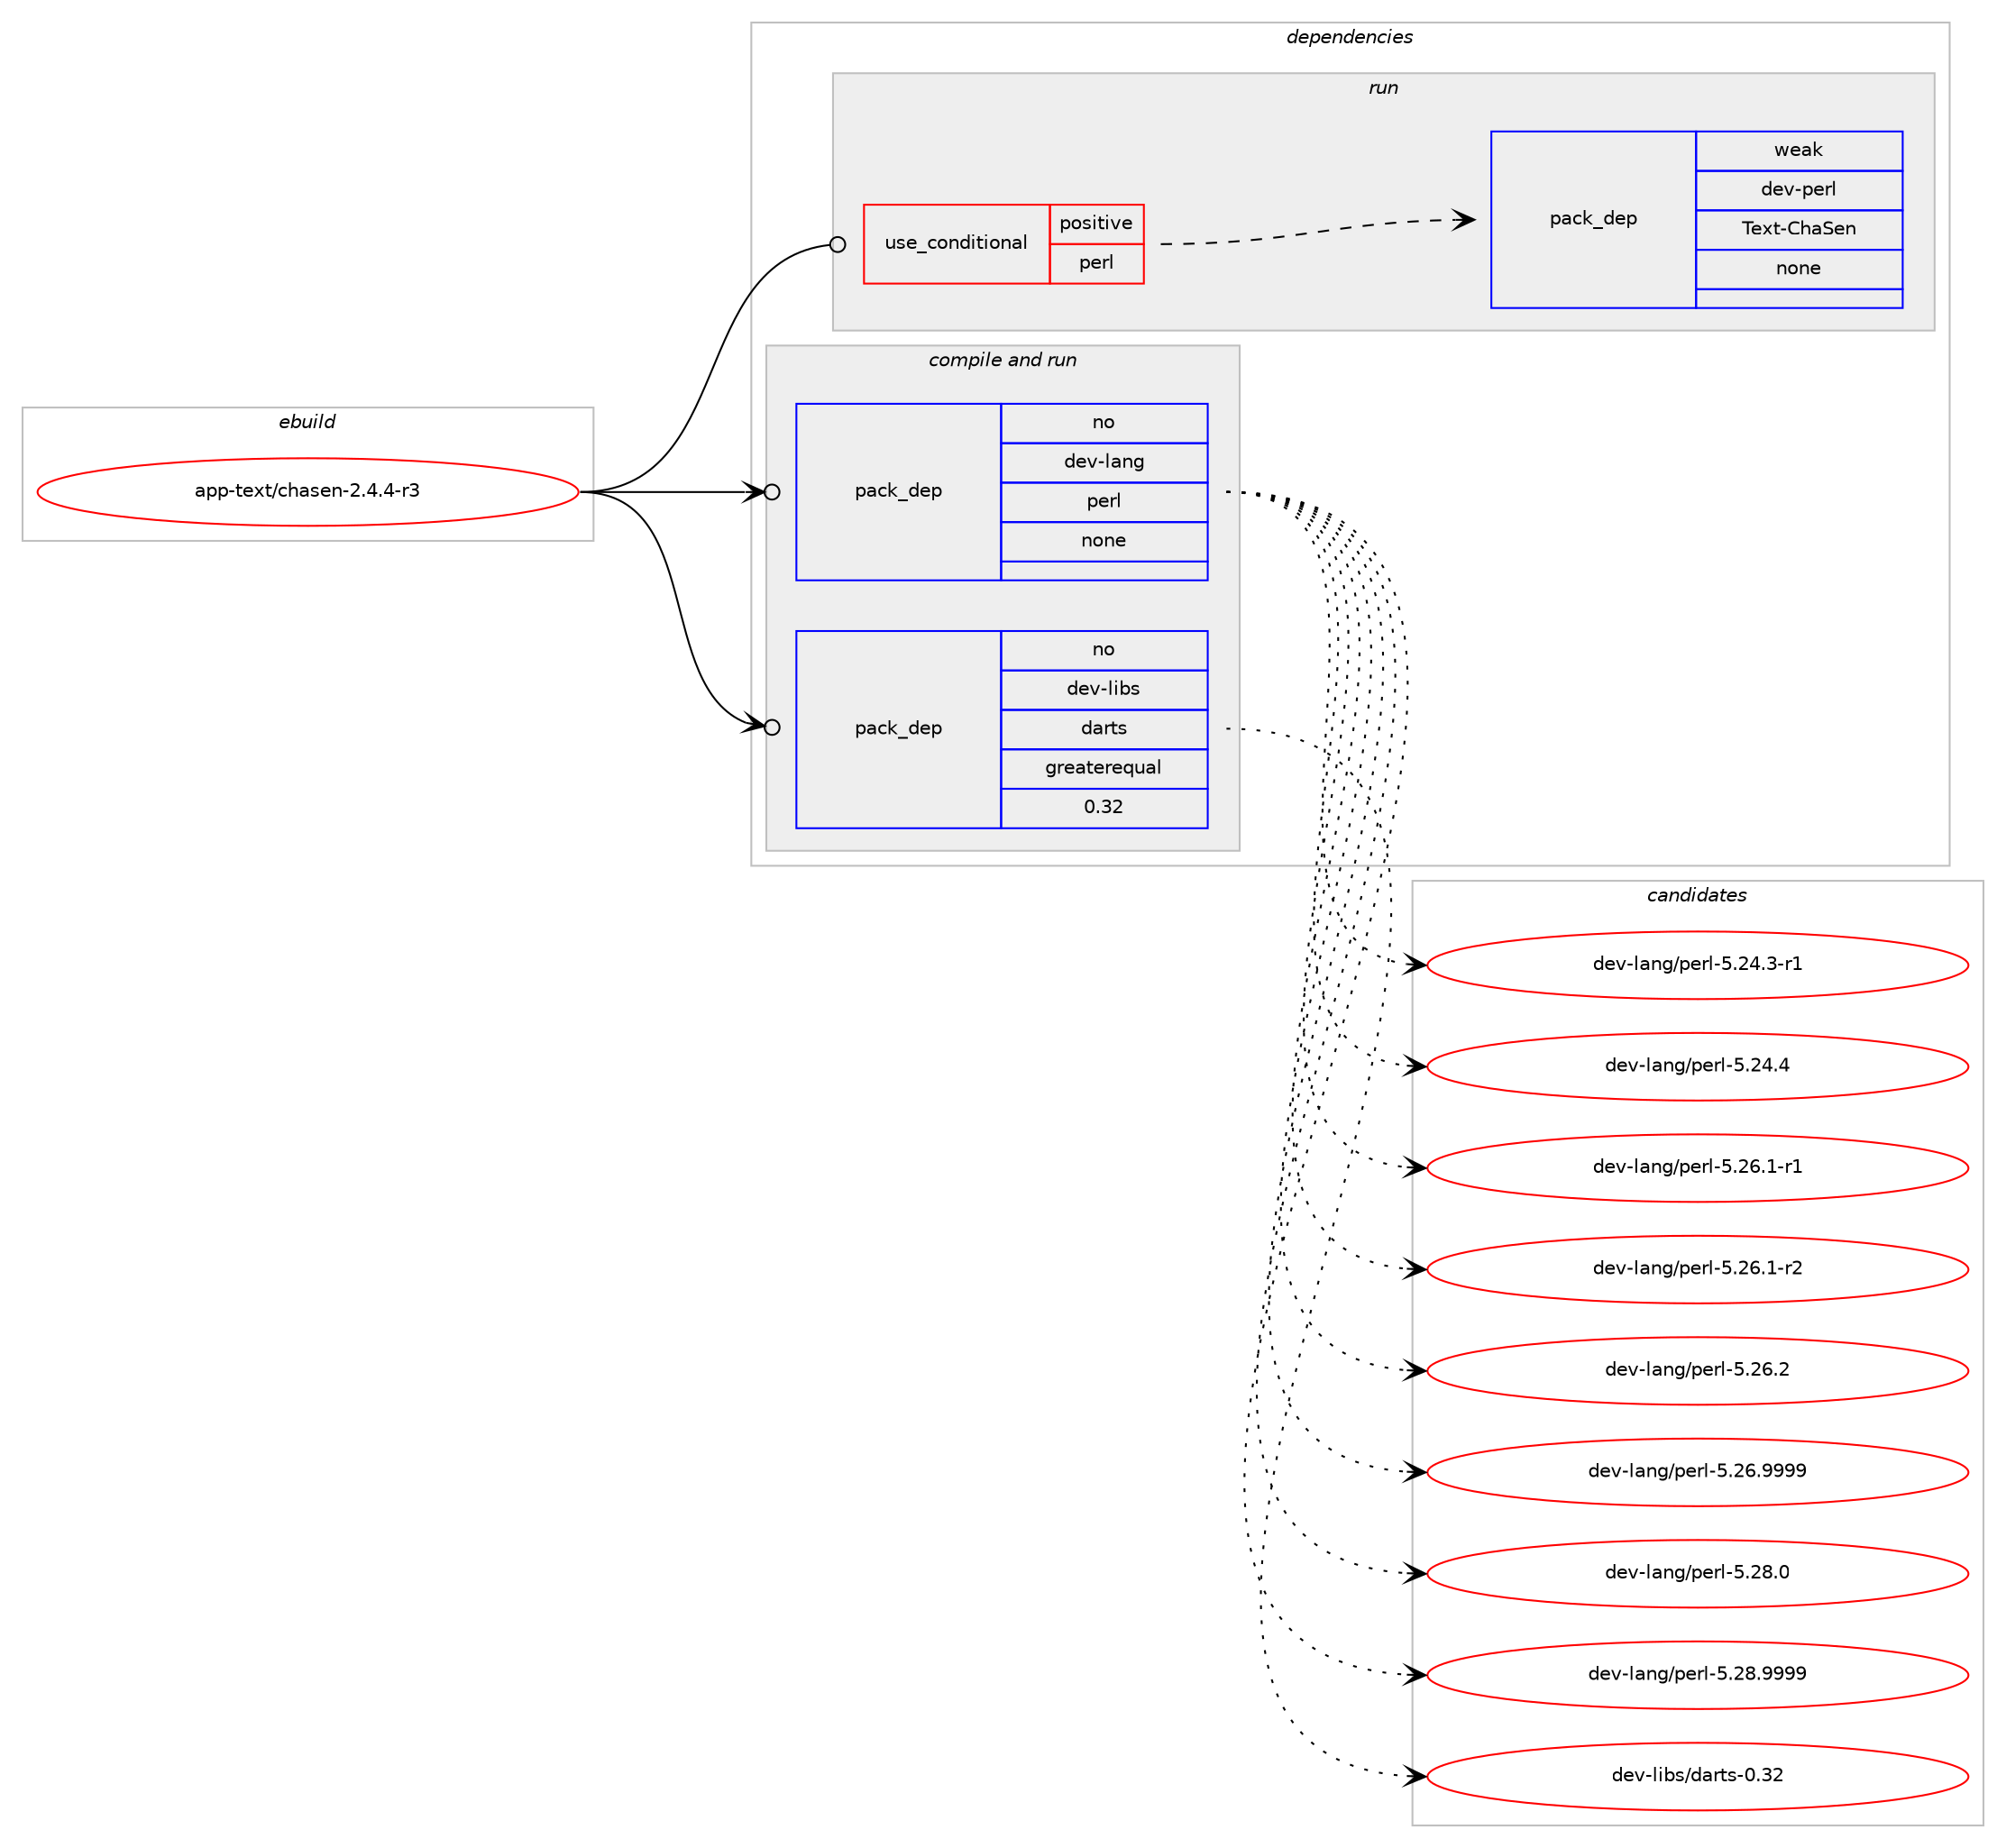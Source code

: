 digraph prolog {

# *************
# Graph options
# *************

newrank=true;
concentrate=true;
compound=true;
graph [rankdir=LR,fontname=Helvetica,fontsize=10,ranksep=1.5];#, ranksep=2.5, nodesep=0.2];
edge  [arrowhead=vee];
node  [fontname=Helvetica,fontsize=10];

# **********
# The ebuild
# **********

subgraph cluster_leftcol {
color=gray;
rank=same;
label=<<i>ebuild</i>>;
id [label="app-text/chasen-2.4.4-r3", color=red, width=4, href="../app-text/chasen-2.4.4-r3.svg"];
}

# ****************
# The dependencies
# ****************

subgraph cluster_midcol {
color=gray;
label=<<i>dependencies</i>>;
subgraph cluster_compile {
fillcolor="#eeeeee";
style=filled;
label=<<i>compile</i>>;
}
subgraph cluster_compileandrun {
fillcolor="#eeeeee";
style=filled;
label=<<i>compile and run</i>>;
subgraph pack932419 {
dependency1308278 [label=<<TABLE BORDER="0" CELLBORDER="1" CELLSPACING="0" CELLPADDING="4" WIDTH="220"><TR><TD ROWSPAN="6" CELLPADDING="30">pack_dep</TD></TR><TR><TD WIDTH="110">no</TD></TR><TR><TD>dev-lang</TD></TR><TR><TD>perl</TD></TR><TR><TD>none</TD></TR><TR><TD></TD></TR></TABLE>>, shape=none, color=blue];
}
id:e -> dependency1308278:w [weight=20,style="solid",arrowhead="odotvee"];
subgraph pack932420 {
dependency1308279 [label=<<TABLE BORDER="0" CELLBORDER="1" CELLSPACING="0" CELLPADDING="4" WIDTH="220"><TR><TD ROWSPAN="6" CELLPADDING="30">pack_dep</TD></TR><TR><TD WIDTH="110">no</TD></TR><TR><TD>dev-libs</TD></TR><TR><TD>darts</TD></TR><TR><TD>greaterequal</TD></TR><TR><TD>0.32</TD></TR></TABLE>>, shape=none, color=blue];
}
id:e -> dependency1308279:w [weight=20,style="solid",arrowhead="odotvee"];
}
subgraph cluster_run {
fillcolor="#eeeeee";
style=filled;
label=<<i>run</i>>;
subgraph cond355402 {
dependency1308280 [label=<<TABLE BORDER="0" CELLBORDER="1" CELLSPACING="0" CELLPADDING="4"><TR><TD ROWSPAN="3" CELLPADDING="10">use_conditional</TD></TR><TR><TD>positive</TD></TR><TR><TD>perl</TD></TR></TABLE>>, shape=none, color=red];
subgraph pack932421 {
dependency1308281 [label=<<TABLE BORDER="0" CELLBORDER="1" CELLSPACING="0" CELLPADDING="4" WIDTH="220"><TR><TD ROWSPAN="6" CELLPADDING="30">pack_dep</TD></TR><TR><TD WIDTH="110">weak</TD></TR><TR><TD>dev-perl</TD></TR><TR><TD>Text-ChaSen</TD></TR><TR><TD>none</TD></TR><TR><TD></TD></TR></TABLE>>, shape=none, color=blue];
}
dependency1308280:e -> dependency1308281:w [weight=20,style="dashed",arrowhead="vee"];
}
id:e -> dependency1308280:w [weight=20,style="solid",arrowhead="odot"];
}
}

# **************
# The candidates
# **************

subgraph cluster_choices {
rank=same;
color=gray;
label=<<i>candidates</i>>;

subgraph choice932419 {
color=black;
nodesep=1;
choice100101118451089711010347112101114108455346505246514511449 [label="dev-lang/perl-5.24.3-r1", color=red, width=4,href="../dev-lang/perl-5.24.3-r1.svg"];
choice10010111845108971101034711210111410845534650524652 [label="dev-lang/perl-5.24.4", color=red, width=4,href="../dev-lang/perl-5.24.4.svg"];
choice100101118451089711010347112101114108455346505446494511449 [label="dev-lang/perl-5.26.1-r1", color=red, width=4,href="../dev-lang/perl-5.26.1-r1.svg"];
choice100101118451089711010347112101114108455346505446494511450 [label="dev-lang/perl-5.26.1-r2", color=red, width=4,href="../dev-lang/perl-5.26.1-r2.svg"];
choice10010111845108971101034711210111410845534650544650 [label="dev-lang/perl-5.26.2", color=red, width=4,href="../dev-lang/perl-5.26.2.svg"];
choice10010111845108971101034711210111410845534650544657575757 [label="dev-lang/perl-5.26.9999", color=red, width=4,href="../dev-lang/perl-5.26.9999.svg"];
choice10010111845108971101034711210111410845534650564648 [label="dev-lang/perl-5.28.0", color=red, width=4,href="../dev-lang/perl-5.28.0.svg"];
choice10010111845108971101034711210111410845534650564657575757 [label="dev-lang/perl-5.28.9999", color=red, width=4,href="../dev-lang/perl-5.28.9999.svg"];
dependency1308278:e -> choice100101118451089711010347112101114108455346505246514511449:w [style=dotted,weight="100"];
dependency1308278:e -> choice10010111845108971101034711210111410845534650524652:w [style=dotted,weight="100"];
dependency1308278:e -> choice100101118451089711010347112101114108455346505446494511449:w [style=dotted,weight="100"];
dependency1308278:e -> choice100101118451089711010347112101114108455346505446494511450:w [style=dotted,weight="100"];
dependency1308278:e -> choice10010111845108971101034711210111410845534650544650:w [style=dotted,weight="100"];
dependency1308278:e -> choice10010111845108971101034711210111410845534650544657575757:w [style=dotted,weight="100"];
dependency1308278:e -> choice10010111845108971101034711210111410845534650564648:w [style=dotted,weight="100"];
dependency1308278:e -> choice10010111845108971101034711210111410845534650564657575757:w [style=dotted,weight="100"];
}
subgraph choice932420 {
color=black;
nodesep=1;
choice100101118451081059811547100971141161154548465150 [label="dev-libs/darts-0.32", color=red, width=4,href="../dev-libs/darts-0.32.svg"];
dependency1308279:e -> choice100101118451081059811547100971141161154548465150:w [style=dotted,weight="100"];
}
subgraph choice932421 {
color=black;
nodesep=1;
}
}

}
